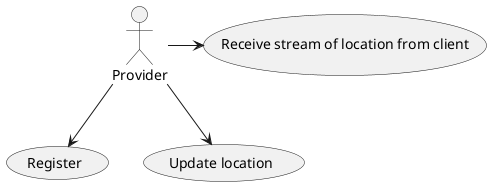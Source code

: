 @startuml

Provider --> (Register)
Provider --> (Update location)
Provider -> (Receive stream of location from client)

@enduml